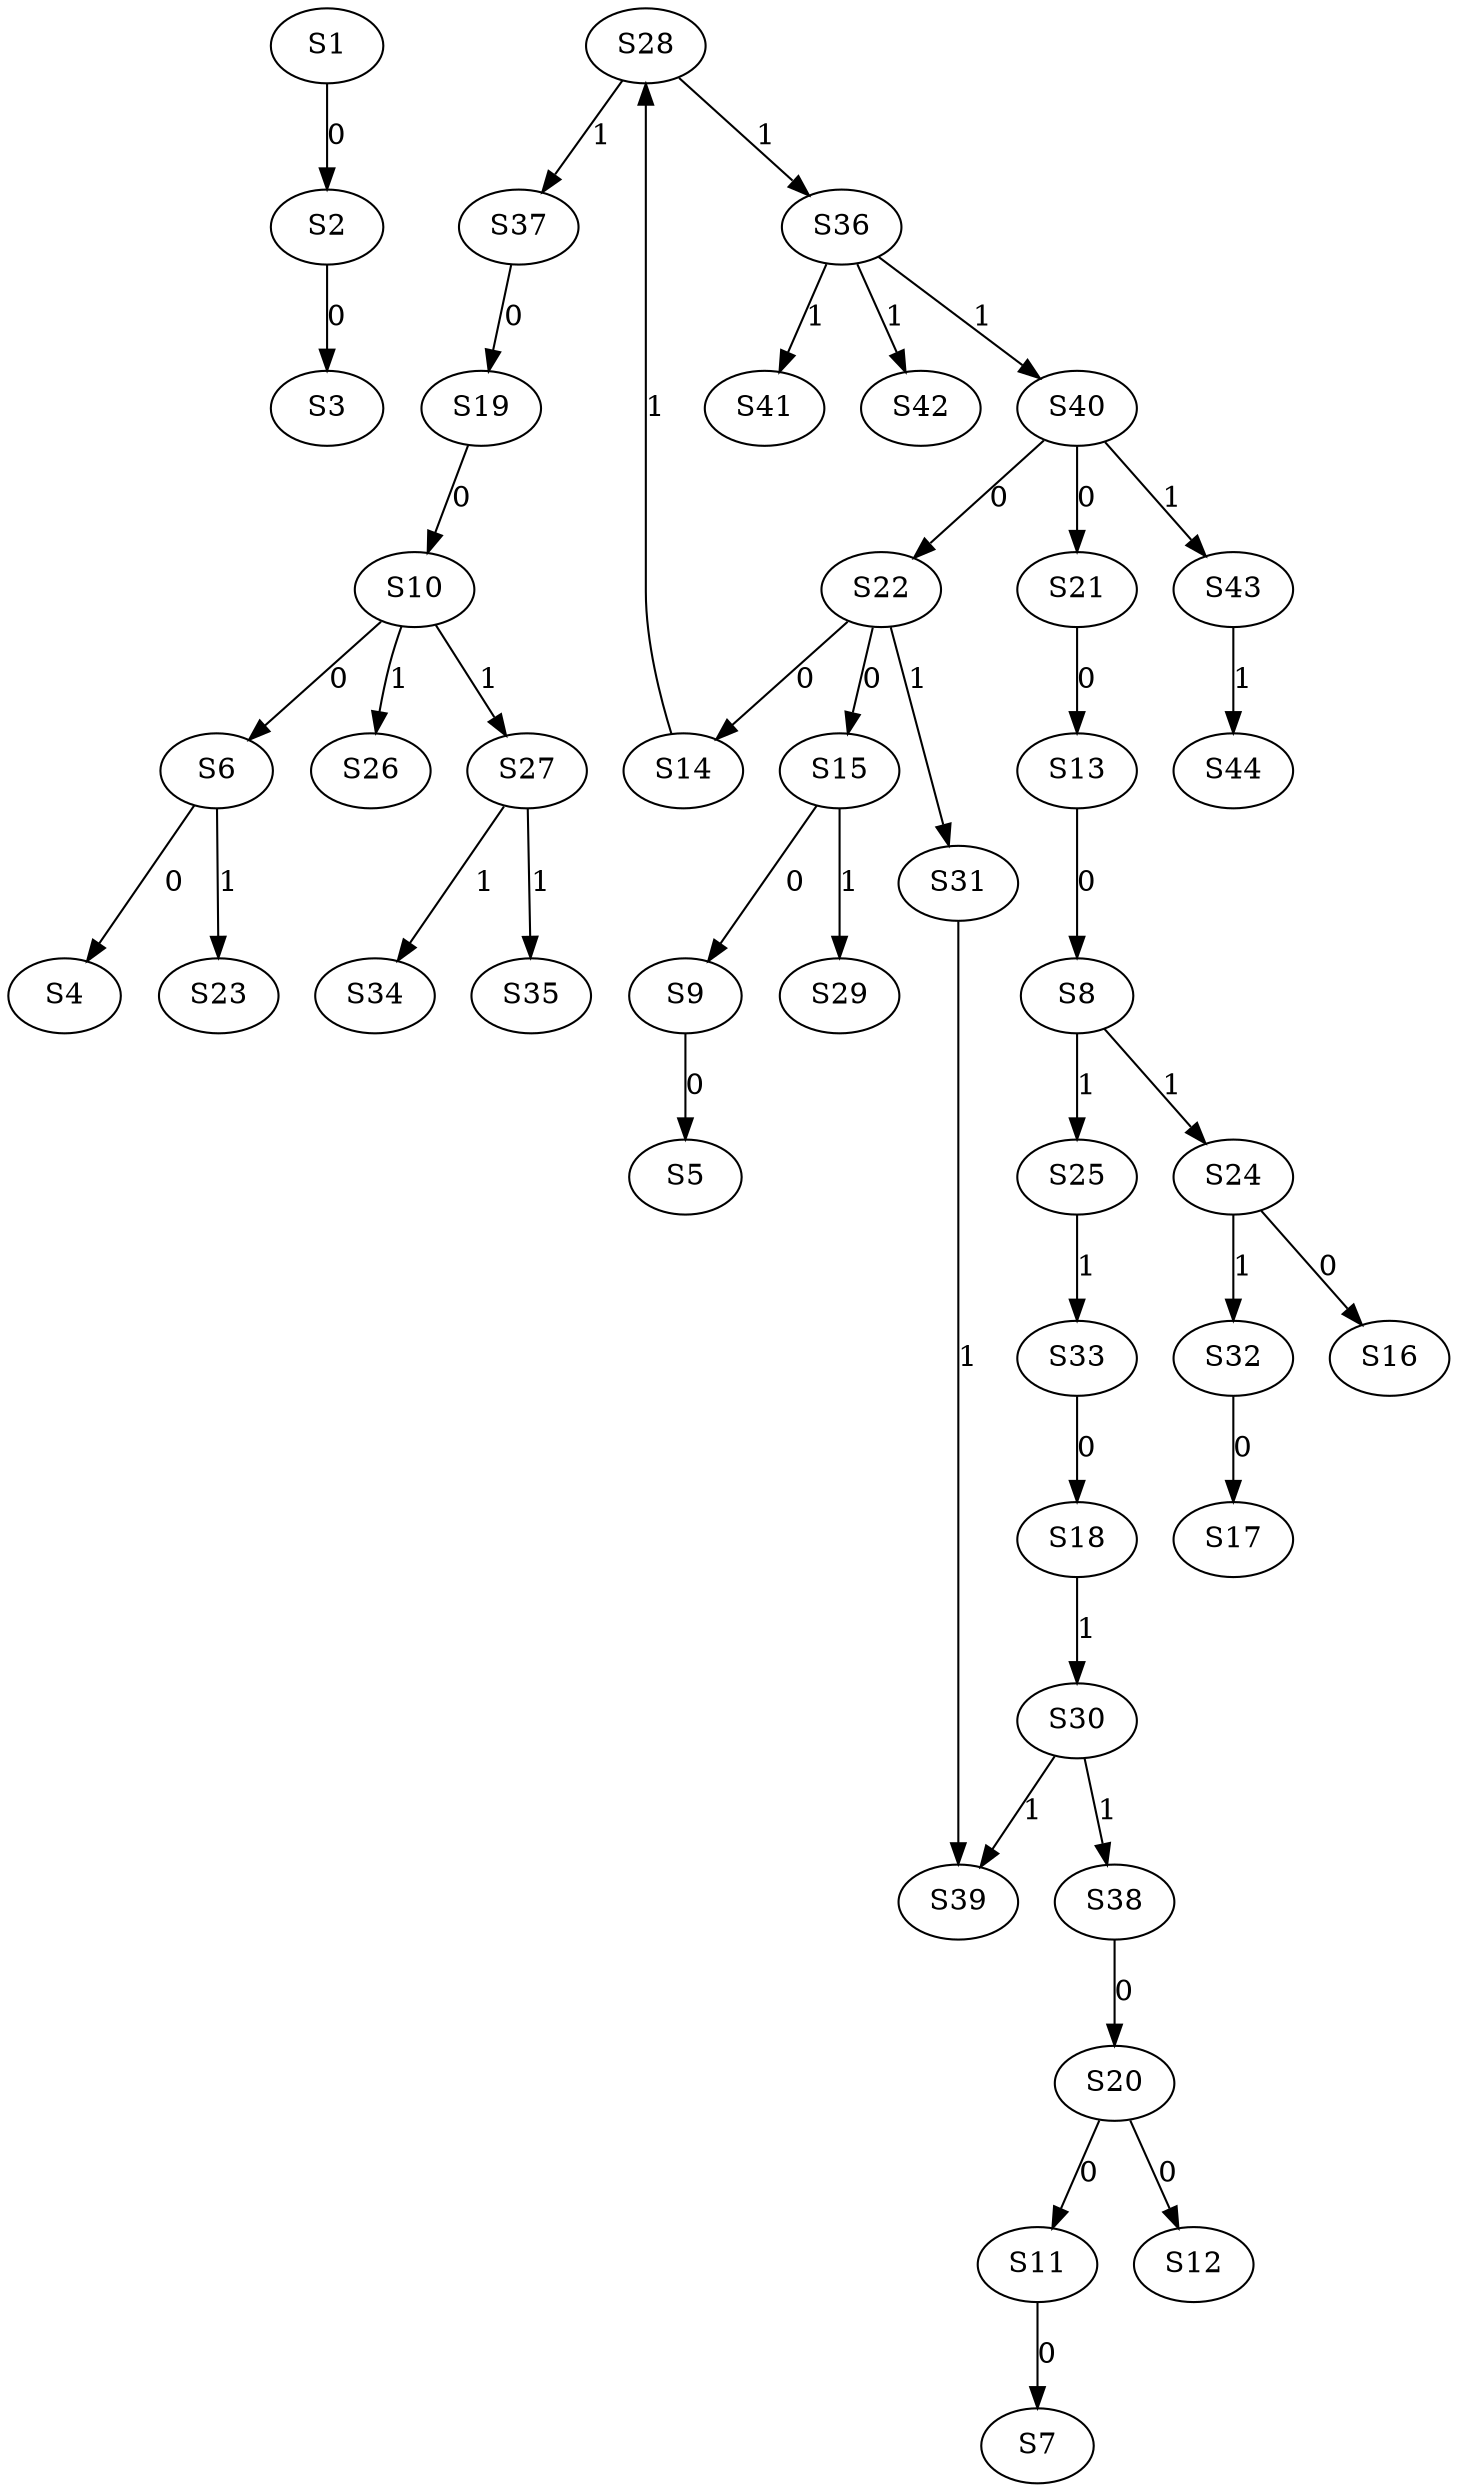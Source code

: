 strict digraph {
	S1 -> S2 [ label = 0 ];
	S2 -> S3 [ label = 0 ];
	S6 -> S4 [ label = 0 ];
	S9 -> S5 [ label = 0 ];
	S10 -> S6 [ label = 0 ];
	S11 -> S7 [ label = 0 ];
	S13 -> S8 [ label = 0 ];
	S15 -> S9 [ label = 0 ];
	S19 -> S10 [ label = 0 ];
	S20 -> S11 [ label = 0 ];
	S20 -> S12 [ label = 0 ];
	S21 -> S13 [ label = 0 ];
	S22 -> S14 [ label = 0 ];
	S22 -> S15 [ label = 0 ];
	S24 -> S16 [ label = 0 ];
	S32 -> S17 [ label = 0 ];
	S33 -> S18 [ label = 0 ];
	S37 -> S19 [ label = 0 ];
	S38 -> S20 [ label = 0 ];
	S40 -> S21 [ label = 0 ];
	S40 -> S22 [ label = 0 ];
	S6 -> S23 [ label = 1 ];
	S8 -> S24 [ label = 1 ];
	S8 -> S25 [ label = 1 ];
	S10 -> S26 [ label = 1 ];
	S10 -> S27 [ label = 1 ];
	S14 -> S28 [ label = 1 ];
	S15 -> S29 [ label = 1 ];
	S18 -> S30 [ label = 1 ];
	S22 -> S31 [ label = 1 ];
	S24 -> S32 [ label = 1 ];
	S25 -> S33 [ label = 1 ];
	S27 -> S34 [ label = 1 ];
	S27 -> S35 [ label = 1 ];
	S28 -> S36 [ label = 1 ];
	S28 -> S37 [ label = 1 ];
	S30 -> S38 [ label = 1 ];
	S31 -> S39 [ label = 1 ];
	S36 -> S40 [ label = 1 ];
	S36 -> S41 [ label = 1 ];
	S36 -> S42 [ label = 1 ];
	S40 -> S43 [ label = 1 ];
	S43 -> S44 [ label = 1 ];
	S30 -> S39 [ label = 1 ];
}
